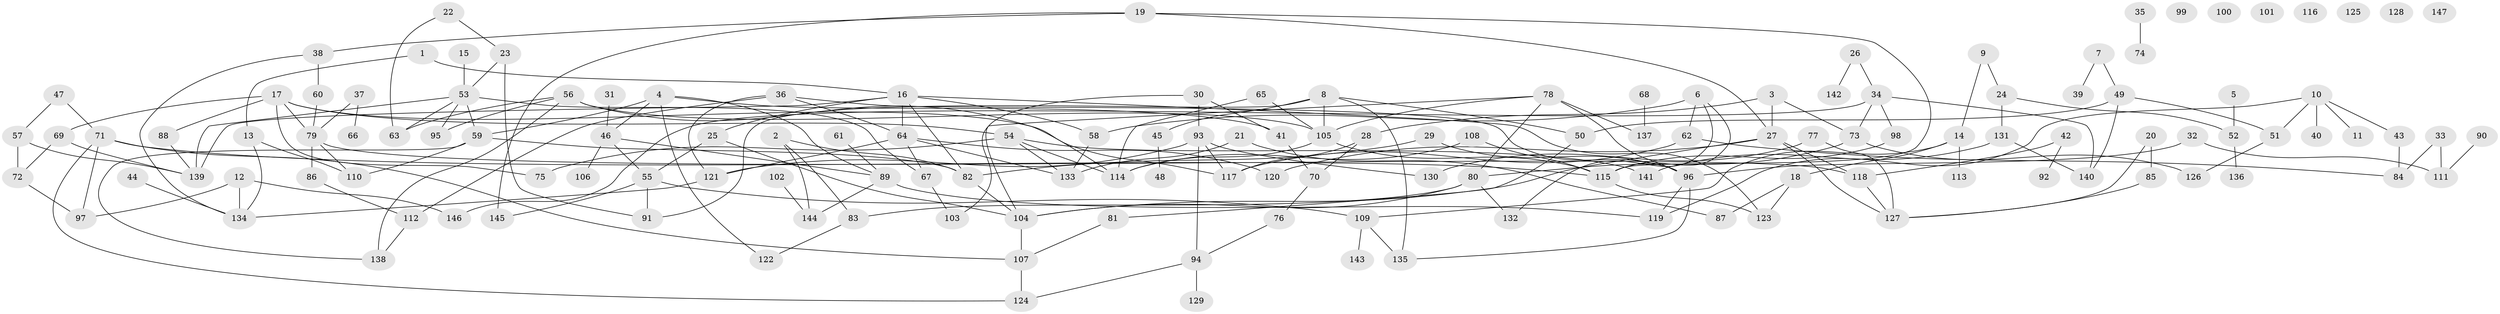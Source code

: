 // Generated by graph-tools (version 1.1) at 2025/25/03/09/25 03:25:20]
// undirected, 147 vertices, 211 edges
graph export_dot {
graph [start="1"]
  node [color=gray90,style=filled];
  1;
  2;
  3;
  4;
  5;
  6;
  7;
  8;
  9;
  10;
  11;
  12;
  13;
  14;
  15;
  16;
  17;
  18;
  19;
  20;
  21;
  22;
  23;
  24;
  25;
  26;
  27;
  28;
  29;
  30;
  31;
  32;
  33;
  34;
  35;
  36;
  37;
  38;
  39;
  40;
  41;
  42;
  43;
  44;
  45;
  46;
  47;
  48;
  49;
  50;
  51;
  52;
  53;
  54;
  55;
  56;
  57;
  58;
  59;
  60;
  61;
  62;
  63;
  64;
  65;
  66;
  67;
  68;
  69;
  70;
  71;
  72;
  73;
  74;
  75;
  76;
  77;
  78;
  79;
  80;
  81;
  82;
  83;
  84;
  85;
  86;
  87;
  88;
  89;
  90;
  91;
  92;
  93;
  94;
  95;
  96;
  97;
  98;
  99;
  100;
  101;
  102;
  103;
  104;
  105;
  106;
  107;
  108;
  109;
  110;
  111;
  112;
  113;
  114;
  115;
  116;
  117;
  118;
  119;
  120;
  121;
  122;
  123;
  124;
  125;
  126;
  127;
  128;
  129;
  130;
  131;
  132;
  133;
  134;
  135;
  136;
  137;
  138;
  139;
  140;
  141;
  142;
  143;
  144;
  145;
  146;
  147;
  1 -- 13;
  1 -- 16;
  2 -- 82;
  2 -- 83;
  2 -- 144;
  3 -- 27;
  3 -- 28;
  3 -- 73;
  4 -- 41;
  4 -- 46;
  4 -- 59;
  4 -- 89;
  4 -- 122;
  5 -- 52;
  6 -- 58;
  6 -- 62;
  6 -- 115;
  6 -- 132;
  7 -- 39;
  7 -- 49;
  8 -- 45;
  8 -- 50;
  8 -- 91;
  8 -- 105;
  8 -- 135;
  9 -- 14;
  9 -- 24;
  10 -- 11;
  10 -- 40;
  10 -- 43;
  10 -- 51;
  10 -- 119;
  12 -- 97;
  12 -- 134;
  12 -- 146;
  13 -- 110;
  13 -- 134;
  14 -- 18;
  14 -- 109;
  14 -- 113;
  15 -- 53;
  16 -- 25;
  16 -- 58;
  16 -- 64;
  16 -- 82;
  16 -- 123;
  16 -- 139;
  17 -- 54;
  17 -- 69;
  17 -- 75;
  17 -- 79;
  17 -- 88;
  17 -- 117;
  18 -- 87;
  18 -- 123;
  19 -- 27;
  19 -- 38;
  19 -- 115;
  19 -- 145;
  20 -- 85;
  20 -- 127;
  21 -- 87;
  21 -- 133;
  22 -- 23;
  22 -- 63;
  23 -- 53;
  23 -- 91;
  24 -- 52;
  24 -- 131;
  25 -- 55;
  25 -- 104;
  26 -- 34;
  26 -- 142;
  27 -- 104;
  27 -- 118;
  27 -- 120;
  27 -- 127;
  28 -- 70;
  28 -- 117;
  29 -- 82;
  29 -- 96;
  30 -- 41;
  30 -- 93;
  30 -- 104;
  31 -- 46;
  32 -- 96;
  32 -- 111;
  33 -- 84;
  33 -- 111;
  34 -- 73;
  34 -- 98;
  34 -- 140;
  34 -- 146;
  35 -- 74;
  36 -- 64;
  36 -- 96;
  36 -- 112;
  36 -- 121;
  37 -- 66;
  37 -- 79;
  38 -- 60;
  38 -- 134;
  41 -- 70;
  42 -- 92;
  42 -- 118;
  43 -- 84;
  44 -- 134;
  45 -- 48;
  46 -- 55;
  46 -- 89;
  46 -- 106;
  47 -- 57;
  47 -- 71;
  49 -- 50;
  49 -- 51;
  49 -- 140;
  50 -- 81;
  51 -- 126;
  52 -- 136;
  53 -- 59;
  53 -- 63;
  53 -- 67;
  53 -- 95;
  53 -- 139;
  54 -- 75;
  54 -- 114;
  54 -- 133;
  54 -- 141;
  55 -- 91;
  55 -- 109;
  55 -- 145;
  56 -- 63;
  56 -- 95;
  56 -- 105;
  56 -- 114;
  56 -- 138;
  57 -- 72;
  57 -- 139;
  58 -- 133;
  59 -- 82;
  59 -- 110;
  59 -- 138;
  60 -- 79;
  61 -- 89;
  62 -- 84;
  62 -- 117;
  64 -- 67;
  64 -- 120;
  64 -- 121;
  64 -- 133;
  65 -- 105;
  65 -- 114;
  67 -- 103;
  68 -- 137;
  69 -- 72;
  69 -- 139;
  70 -- 76;
  71 -- 97;
  71 -- 107;
  71 -- 115;
  71 -- 124;
  72 -- 97;
  73 -- 80;
  73 -- 126;
  76 -- 94;
  77 -- 127;
  77 -- 130;
  78 -- 80;
  78 -- 96;
  78 -- 103;
  78 -- 105;
  78 -- 137;
  79 -- 86;
  79 -- 110;
  79 -- 118;
  80 -- 83;
  80 -- 104;
  80 -- 132;
  81 -- 107;
  82 -- 104;
  83 -- 122;
  85 -- 127;
  86 -- 112;
  88 -- 139;
  89 -- 119;
  89 -- 144;
  90 -- 111;
  93 -- 94;
  93 -- 117;
  93 -- 121;
  93 -- 130;
  94 -- 124;
  94 -- 129;
  96 -- 119;
  96 -- 135;
  98 -- 115;
  102 -- 144;
  104 -- 107;
  105 -- 114;
  105 -- 115;
  107 -- 124;
  108 -- 114;
  108 -- 115;
  109 -- 135;
  109 -- 143;
  112 -- 138;
  115 -- 123;
  118 -- 127;
  121 -- 134;
  131 -- 140;
  131 -- 141;
}
